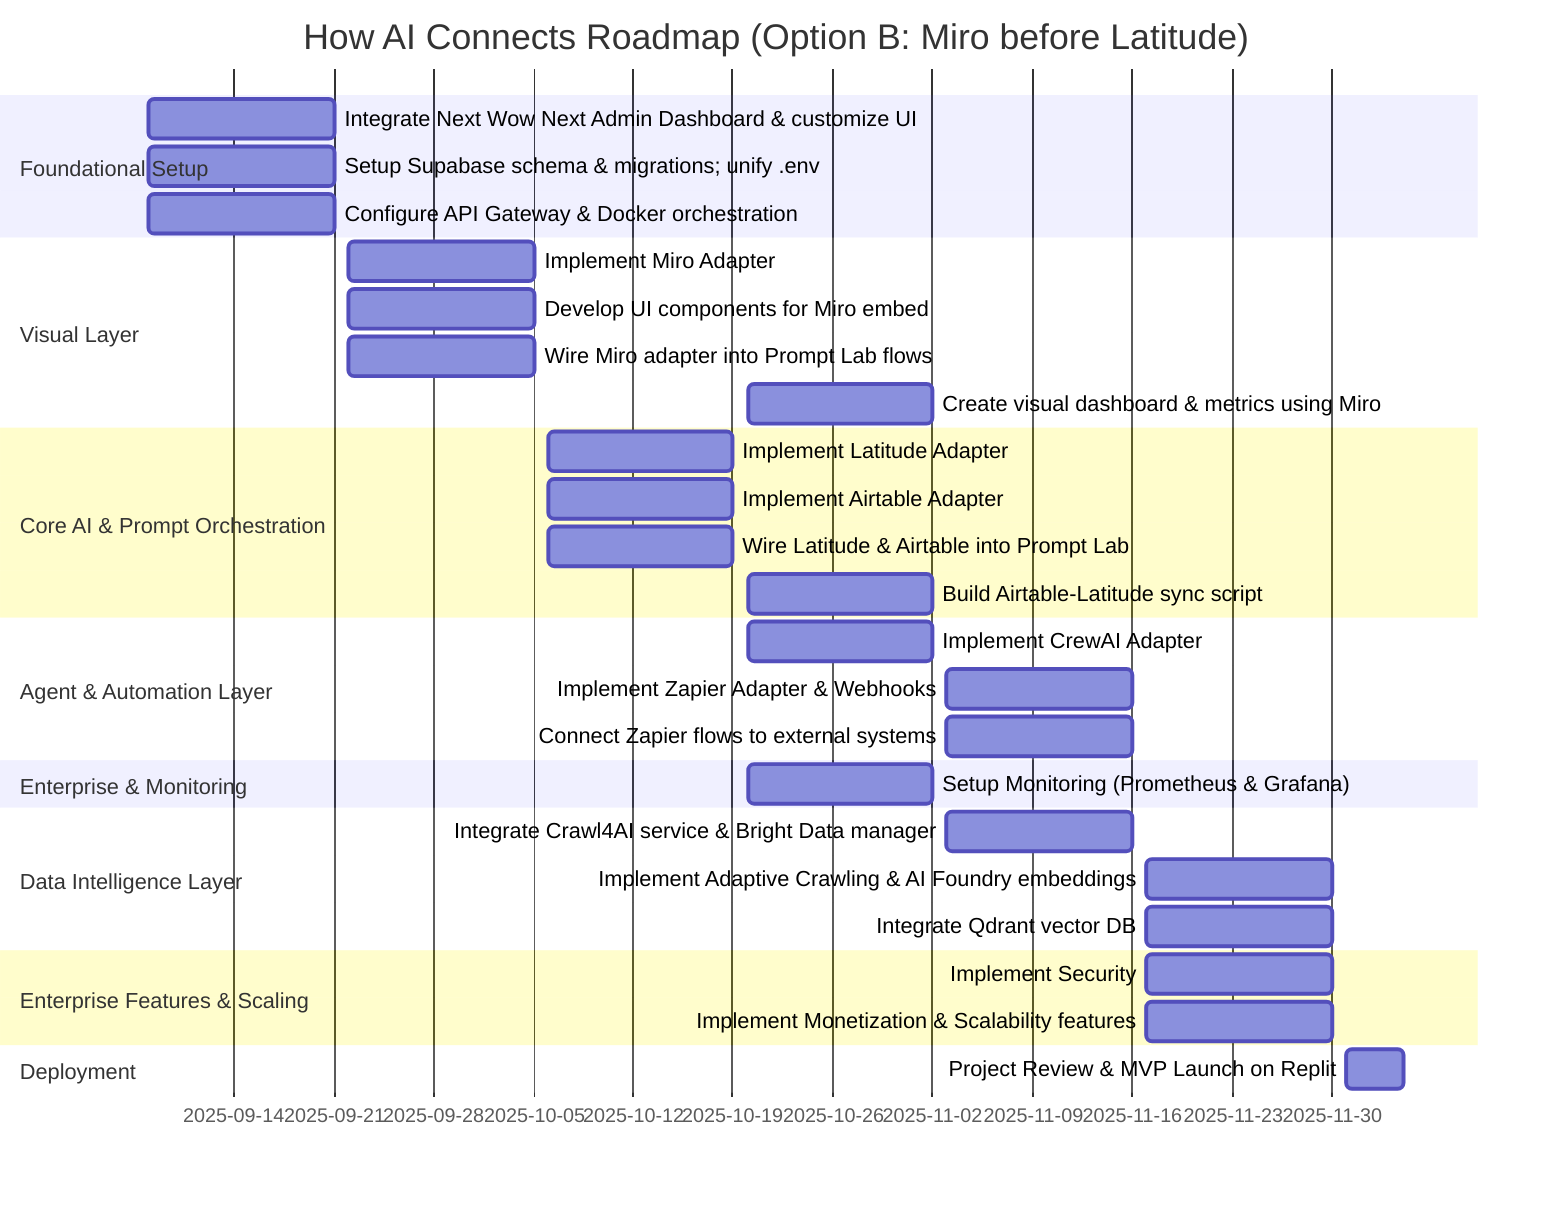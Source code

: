 gantt
    dateFormat  YYYY-MM-DD
    title How AI Connects Roadmap (Option B: Miro before Latitude)
    section Foundational Setup
        Integrate Next Wow Next Admin Dashboard & customize UI: 2025-09-08, 2025-09-21
        Setup Supabase schema & migrations; unify .env: 2025-09-08, 2025-09-21
        Configure API Gateway & Docker orchestration: 2025-09-08, 2025-09-21
    section Visual Layer
        Implement Miro Adapter: 2025-09-22, 2025-10-05
        Develop UI components for Miro embed: 2025-09-22, 2025-10-05
        Wire Miro adapter into Prompt Lab flows: 2025-09-22, 2025-10-05
        Create visual dashboard & metrics using Miro: 2025-10-20, 2025-11-02
    section Core AI & Prompt Orchestration
        Implement Latitude Adapter: 2025-10-06, 2025-10-19
        Implement Airtable Adapter: 2025-10-06, 2025-10-19
        Wire Latitude & Airtable into Prompt Lab: 2025-10-06, 2025-10-19
        Build Airtable-Latitude sync script: 2025-10-20, 2025-11-02
    section Agent & Automation Layer
        Implement CrewAI Adapter: 2025-10-20, 2025-11-02
        Implement Zapier Adapter & Webhooks: 2025-11-03, 2025-11-16
        Connect Zapier flows to external systems: 2025-11-03, 2025-11-16
    section Enterprise & Monitoring
        Setup Monitoring (Prometheus & Grafana): 2025-10-20, 2025-11-02
    section Data Intelligence Layer
        Integrate Crawl4AI service & Bright Data manager: 2025-11-03, 2025-11-16
        Implement Adaptive Crawling & AI Foundry embeddings: 2025-11-17, 2025-11-30
        Integrate Qdrant vector DB: 2025-11-17, 2025-11-30
    section Enterprise Features & Scaling
        Implement Security: JWT auth & tenant enforcement: 2025-11-17, 2025-11-30
        Implement Monetization & Scalability features: 2025-11-17, 2025-11-30
    section Deployment
        Project Review & MVP Launch on Replit: 2025-12-01, 2025-12-05